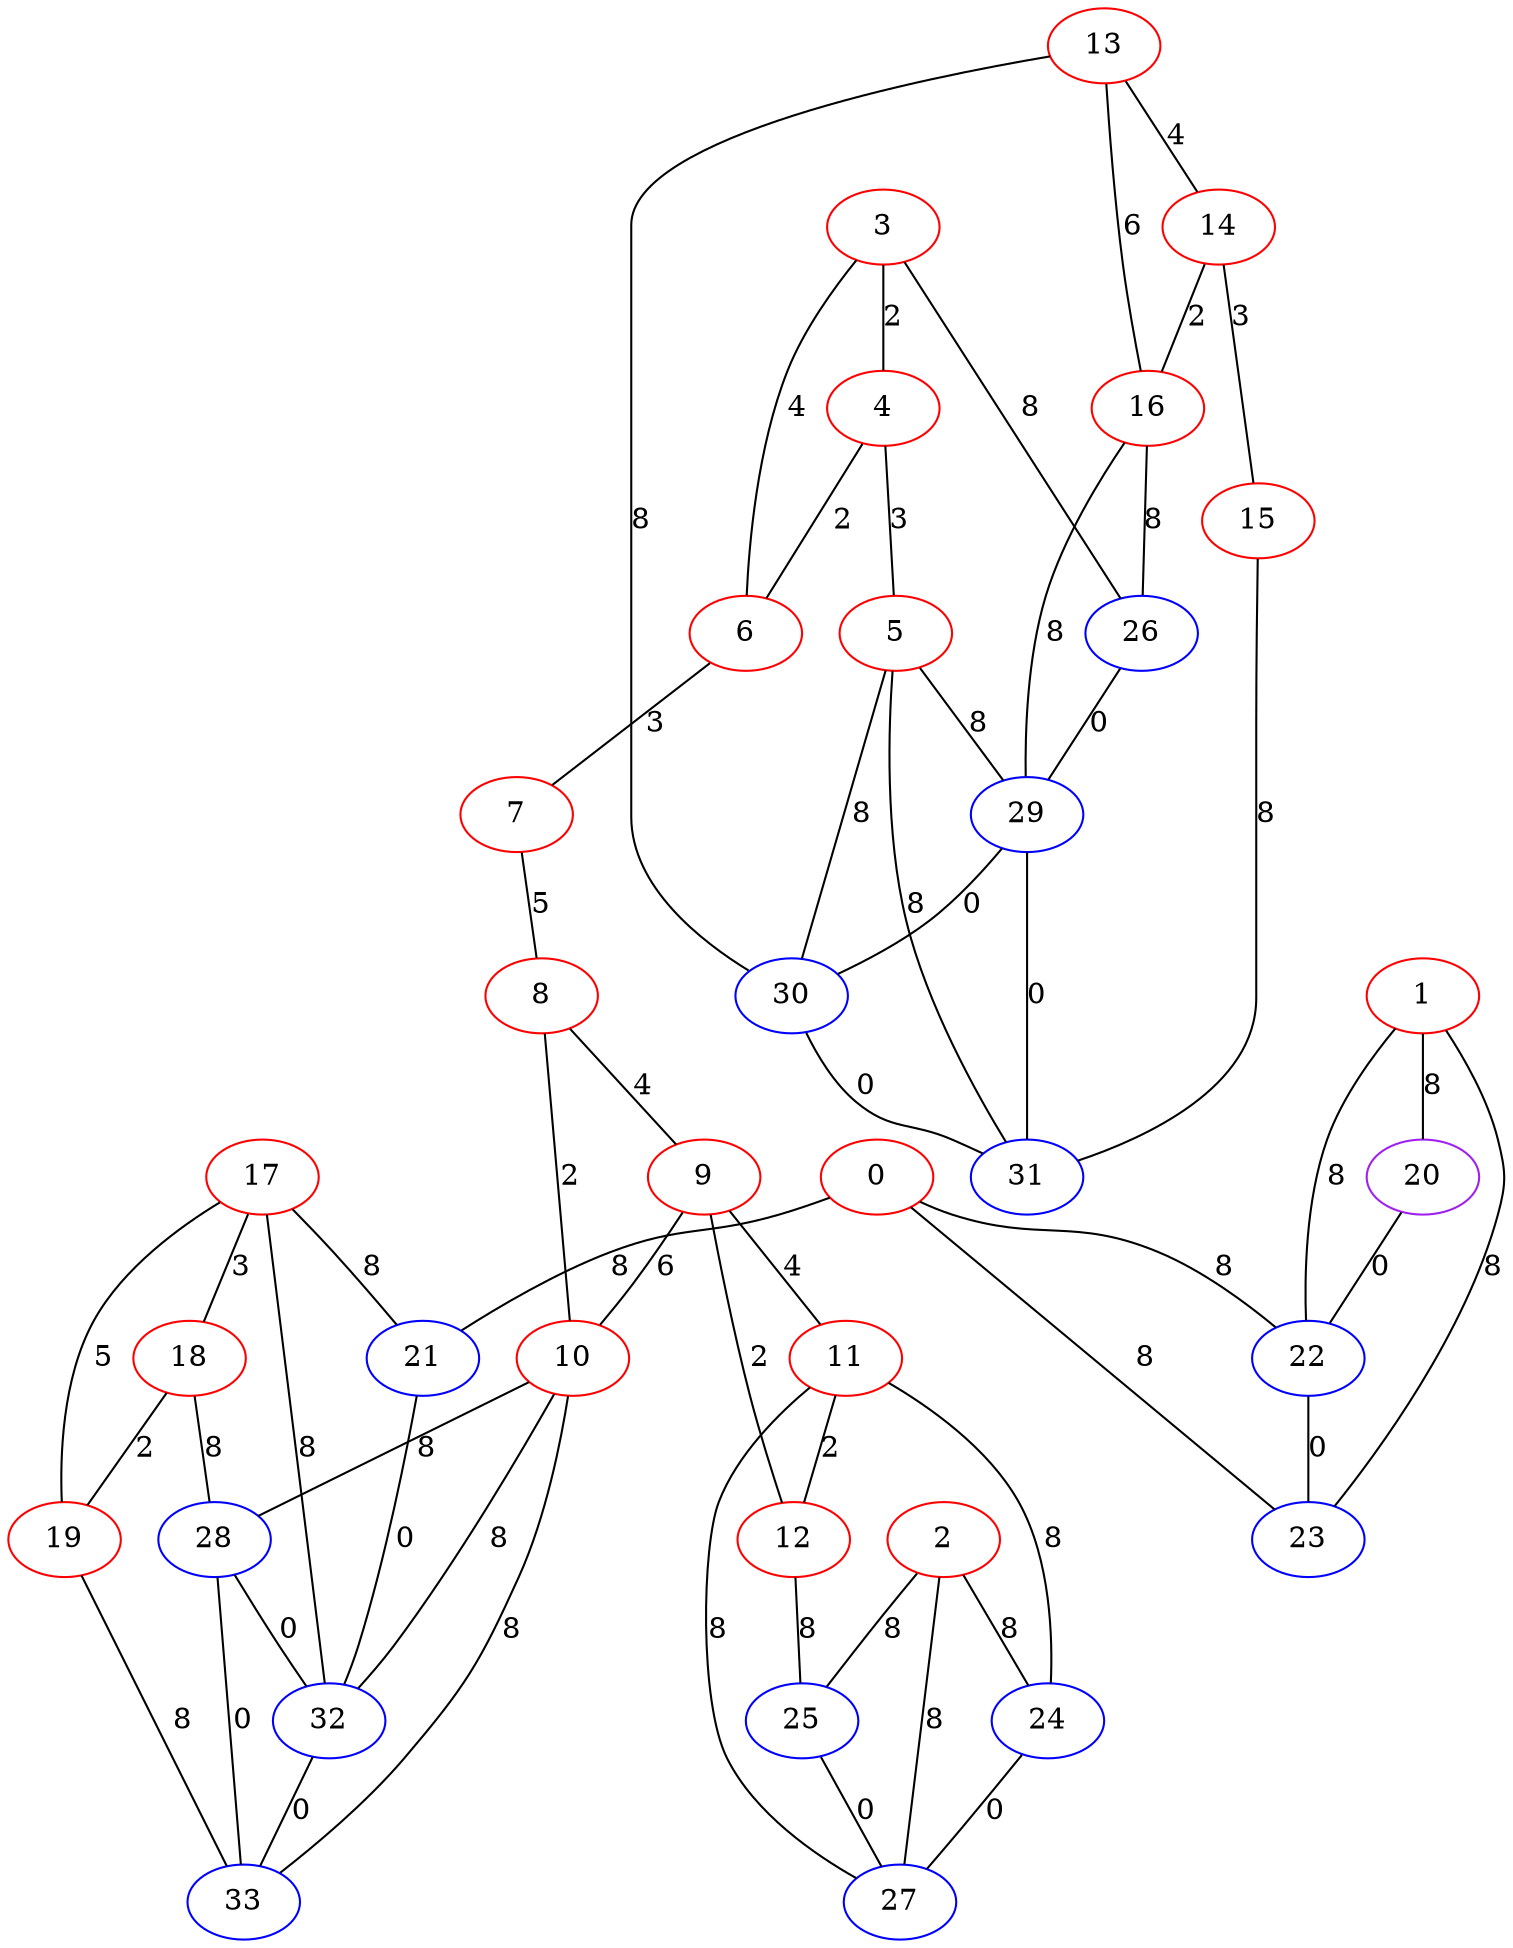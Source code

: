 graph "" {
0 [color=red, weight=1];
1 [color=red, weight=1];
2 [color=red, weight=1];
3 [color=red, weight=1];
4 [color=red, weight=1];
5 [color=red, weight=1];
6 [color=red, weight=1];
7 [color=red, weight=1];
8 [color=red, weight=1];
9 [color=red, weight=1];
10 [color=red, weight=1];
11 [color=red, weight=1];
12 [color=red, weight=1];
13 [color=red, weight=1];
14 [color=red, weight=1];
15 [color=red, weight=1];
16 [color=red, weight=1];
17 [color=red, weight=1];
18 [color=red, weight=1];
19 [color=red, weight=1];
20 [color=purple, weight=4];
21 [color=blue, weight=3];
22 [color=blue, weight=3];
23 [color=blue, weight=3];
24 [color=blue, weight=3];
25 [color=blue, weight=3];
26 [color=blue, weight=3];
27 [color=blue, weight=3];
28 [color=blue, weight=3];
29 [color=blue, weight=3];
30 [color=blue, weight=3];
31 [color=blue, weight=3];
32 [color=blue, weight=3];
33 [color=blue, weight=3];
0 -- 21  [key=0, label=8];
0 -- 22  [key=0, label=8];
0 -- 23  [key=0, label=8];
1 -- 20  [key=0, label=8];
1 -- 22  [key=0, label=8];
1 -- 23  [key=0, label=8];
2 -- 24  [key=0, label=8];
2 -- 25  [key=0, label=8];
2 -- 27  [key=0, label=8];
3 -- 26  [key=0, label=8];
3 -- 4  [key=0, label=2];
3 -- 6  [key=0, label=4];
4 -- 5  [key=0, label=3];
4 -- 6  [key=0, label=2];
5 -- 29  [key=0, label=8];
5 -- 30  [key=0, label=8];
5 -- 31  [key=0, label=8];
6 -- 7  [key=0, label=3];
7 -- 8  [key=0, label=5];
8 -- 9  [key=0, label=4];
8 -- 10  [key=0, label=2];
9 -- 10  [key=0, label=6];
9 -- 11  [key=0, label=4];
9 -- 12  [key=0, label=2];
10 -- 28  [key=0, label=8];
10 -- 33  [key=0, label=8];
10 -- 32  [key=0, label=8];
11 -- 24  [key=0, label=8];
11 -- 27  [key=0, label=8];
11 -- 12  [key=0, label=2];
12 -- 25  [key=0, label=8];
13 -- 16  [key=0, label=6];
13 -- 30  [key=0, label=8];
13 -- 14  [key=0, label=4];
14 -- 16  [key=0, label=2];
14 -- 15  [key=0, label=3];
15 -- 31  [key=0, label=8];
16 -- 26  [key=0, label=8];
16 -- 29  [key=0, label=8];
17 -- 32  [key=0, label=8];
17 -- 18  [key=0, label=3];
17 -- 19  [key=0, label=5];
17 -- 21  [key=0, label=8];
18 -- 19  [key=0, label=2];
18 -- 28  [key=0, label=8];
19 -- 33  [key=0, label=8];
20 -- 22  [key=0, label=0];
21 -- 32  [key=0, label=0];
22 -- 23  [key=0, label=0];
24 -- 27  [key=0, label=0];
25 -- 27  [key=0, label=0];
26 -- 29  [key=0, label=0];
28 -- 32  [key=0, label=0];
28 -- 33  [key=0, label=0];
29 -- 30  [key=0, label=0];
29 -- 31  [key=0, label=0];
30 -- 31  [key=0, label=0];
32 -- 33  [key=0, label=0];
}
